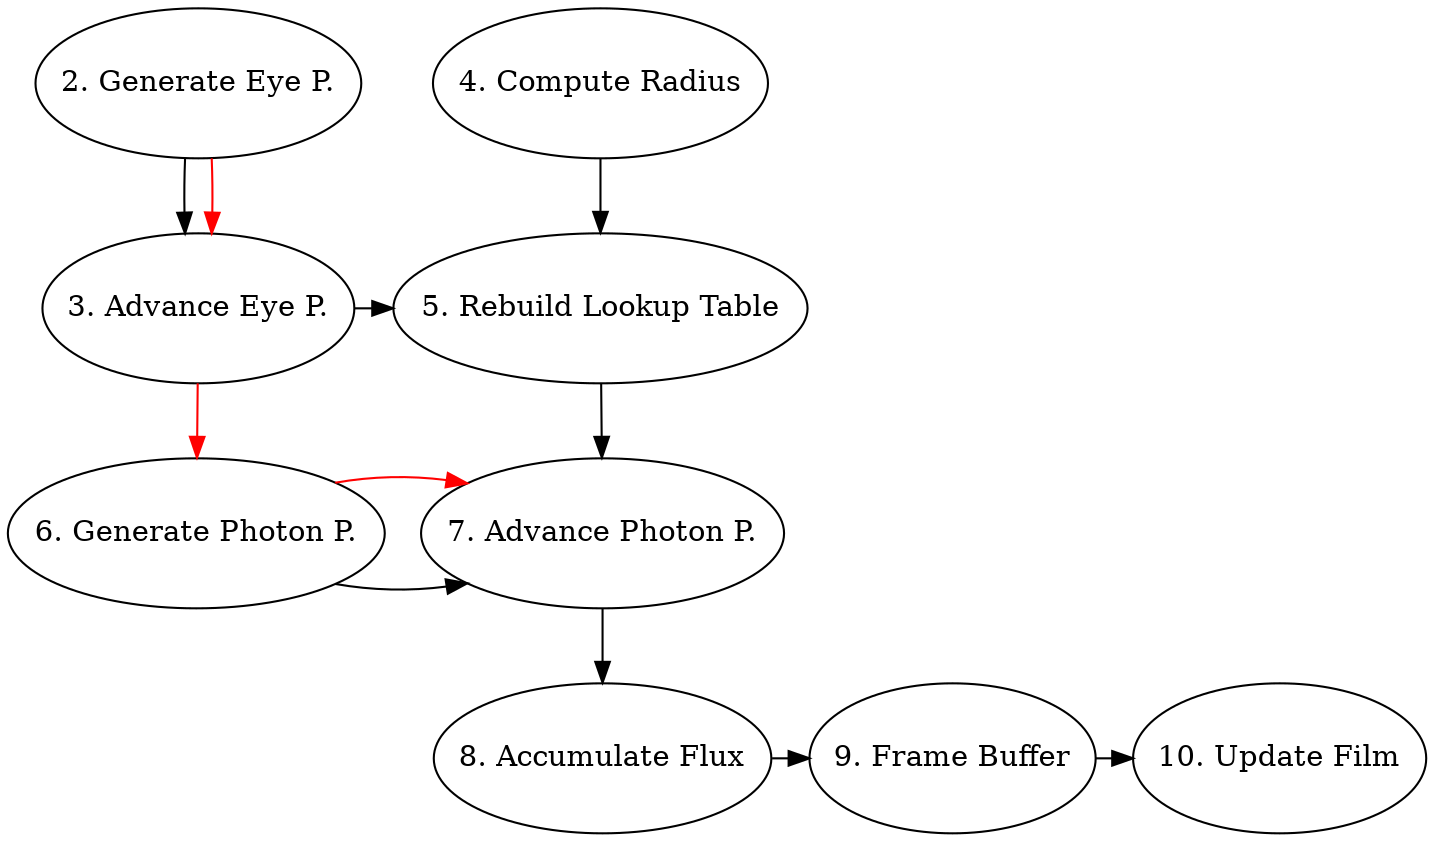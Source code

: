 digraph dependencies {
  gen_eye [label="2. Generate Eye P.", width=1, height=1]
  adv_eye [label="3. Advance Eye P.", width=1, height=1]
  radius [label="4. Compute Radius", width=1, height=1]
  rehash [label="5. Rebuild Lookup Table", width=1, height=1]
  gen_photon [label="6. Generate Photon P.", width=1, height=1]
  adv_photon [label="7. Advance Photon P.", width=1, height=1]
  accum_flux [label="8. Accumulate Flux", width=1, height=1]
  frame_buffer [label="9. Frame Buffer", width=1, height=1]
  film [label="10. Update Film", width=1, height=1]

  gen_eye -> adv_eye
  radius -> rehash
  adv_eye -> rehash
  {gen_photon; rehash} -> adv_photon
  adv_photon -> accum_flux
  accum_flux -> frame_buffer
  frame_buffer -> film

  gen_eye -> adv_eye [color=red]
  adv_eye -> gen_photon [color=red]
  gen_photon -> adv_photon [color=red]

  { rank=same; adv_eye rehash}
  { rank=same; gen_photon adv_photon }
  { rank=same; accum_flux frame_buffer film}
}
